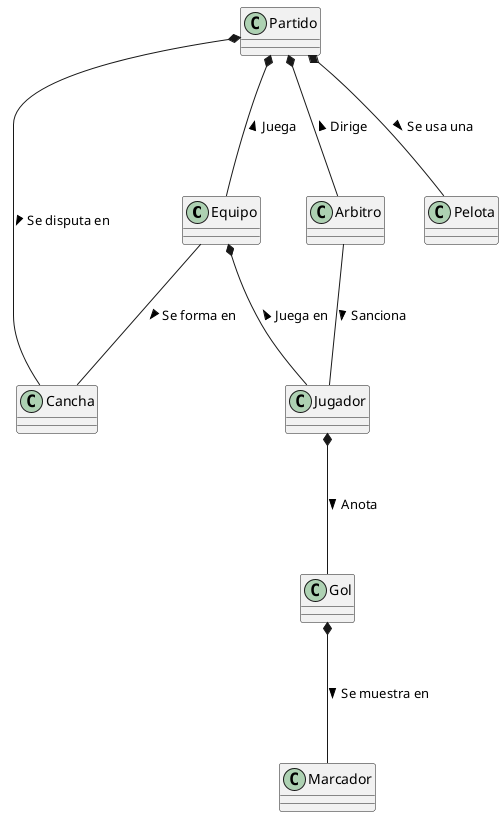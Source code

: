 @startuml Football
class Equipo
class Arbitro
class Cancha
class Pelota
class Marcador
class Gol
class Partido
class Jugador

Partido *--- Equipo : Juega <
Equipo --- Cancha : Se forma en >
Equipo *--- Jugador : Juega en <
Partido *--- Arbitro : Dirige <
Arbitro --- Jugador : Sanciona >
Partido *--- Pelota : Se usa una >
Gol *--- Marcador : Se muestra en >
Partido *--- Cancha :  Se disputa en >
Jugador *--- Gol : Anota >

@enduml